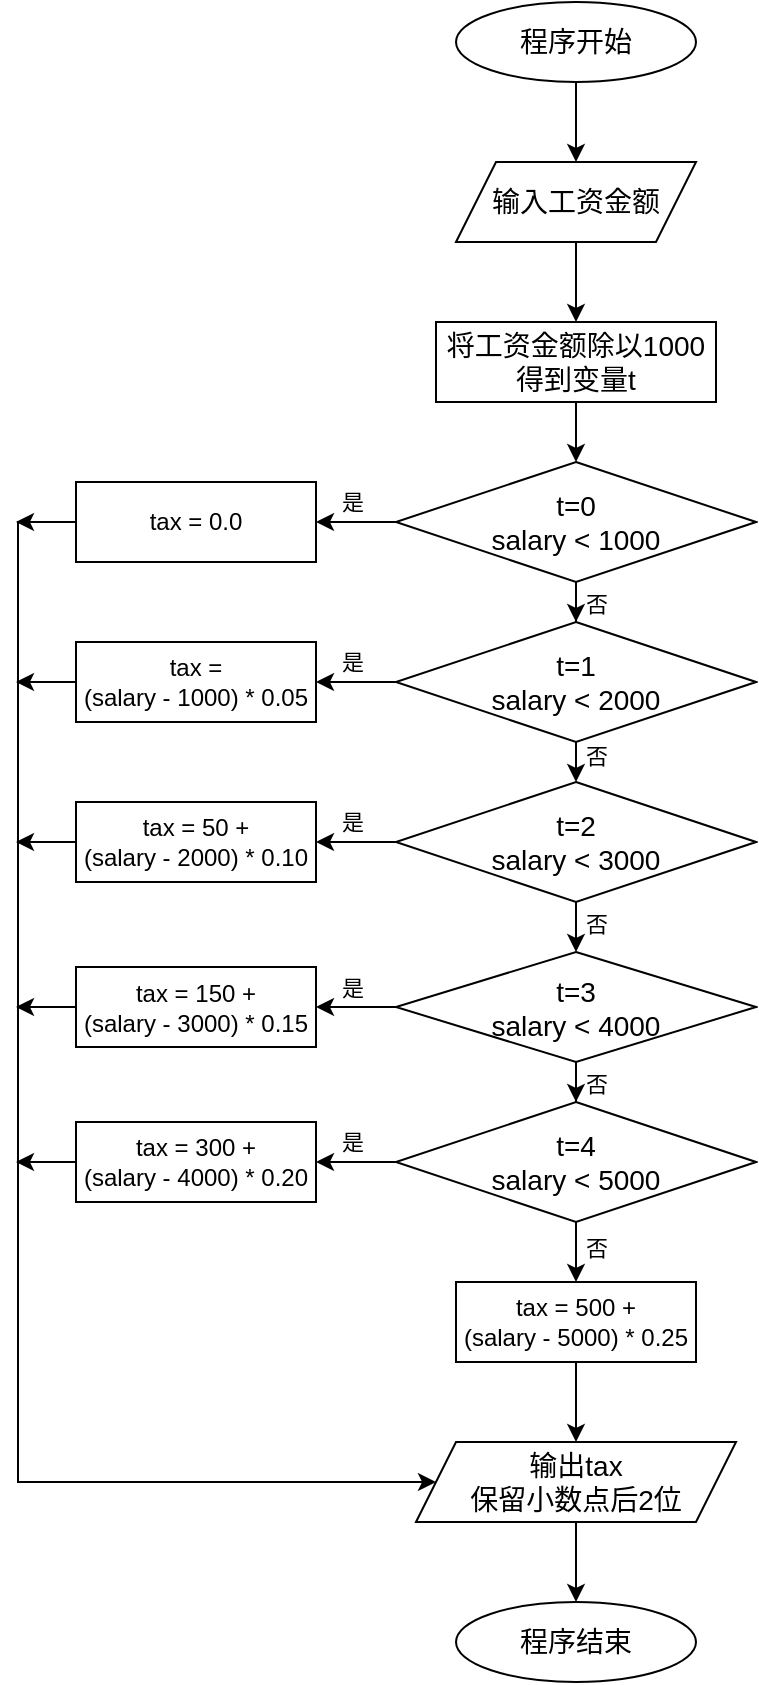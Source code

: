 <mxfile version="24.7.17">
  <diagram name="Page-1" id="WNThJPib1K6qAUUVuiRz">
    <mxGraphModel dx="1100" dy="809" grid="1" gridSize="10" guides="1" tooltips="1" connect="1" arrows="1" fold="1" page="1" pageScale="1" pageWidth="827" pageHeight="1169" math="0" shadow="0">
      <root>
        <mxCell id="0" />
        <mxCell id="1" parent="0" />
        <mxCell id="H6Iv20205hCUPa1VpQTO-1" style="edgeStyle=orthogonalEdgeStyle;rounded=0;orthogonalLoop=1;jettySize=auto;html=1;exitX=0.5;exitY=1;exitDx=0;exitDy=0;entryX=0.5;entryY=0;entryDx=0;entryDy=0;" edge="1" parent="1" source="H6Iv20205hCUPa1VpQTO-2" target="H6Iv20205hCUPa1VpQTO-4">
          <mxGeometry relative="1" as="geometry" />
        </mxCell>
        <mxCell id="H6Iv20205hCUPa1VpQTO-2" value="&lt;font style=&quot;font-size: 14px;&quot;&gt;程序开始&lt;/font&gt;" style="ellipse;whiteSpace=wrap;html=1;" vertex="1" parent="1">
          <mxGeometry x="340" y="80" width="120" height="40" as="geometry" />
        </mxCell>
        <mxCell id="H6Iv20205hCUPa1VpQTO-3" style="edgeStyle=orthogonalEdgeStyle;rounded=0;orthogonalLoop=1;jettySize=auto;html=1;exitX=0.5;exitY=1;exitDx=0;exitDy=0;entryX=0.5;entryY=0;entryDx=0;entryDy=0;" edge="1" parent="1" source="H6Iv20205hCUPa1VpQTO-4">
          <mxGeometry relative="1" as="geometry">
            <mxPoint x="400" y="240" as="targetPoint" />
          </mxGeometry>
        </mxCell>
        <mxCell id="H6Iv20205hCUPa1VpQTO-4" value="&lt;font style=&quot;font-size: 14px;&quot;&gt;输入工资金额&lt;/font&gt;" style="shape=parallelogram;perimeter=parallelogramPerimeter;whiteSpace=wrap;html=1;fixedSize=1;" vertex="1" parent="1">
          <mxGeometry x="340" y="160" width="120" height="40" as="geometry" />
        </mxCell>
        <mxCell id="H6Iv20205hCUPa1VpQTO-64" value="" style="edgeStyle=orthogonalEdgeStyle;rounded=0;orthogonalLoop=1;jettySize=auto;html=1;" edge="1" parent="1" source="H6Iv20205hCUPa1VpQTO-18" target="H6Iv20205hCUPa1VpQTO-63">
          <mxGeometry relative="1" as="geometry" />
        </mxCell>
        <mxCell id="H6Iv20205hCUPa1VpQTO-18" value="输出tax&lt;br&gt;保留小数点后2位" style="shape=parallelogram;perimeter=parallelogramPerimeter;whiteSpace=wrap;html=1;fixedSize=1;align=center;verticalAlign=middle;fontFamily=Helvetica;fontSize=14;fontColor=default;labelBackgroundColor=default;resizable=1;fillColor=none;gradientColor=none;movable=1;rotatable=1;deletable=1;editable=1;locked=0;connectable=1;" vertex="1" parent="1">
          <mxGeometry x="320" y="800" width="160" height="40" as="geometry" />
        </mxCell>
        <mxCell id="H6Iv20205hCUPa1VpQTO-21" value="" style="edgeStyle=orthogonalEdgeStyle;rounded=0;orthogonalLoop=1;jettySize=auto;html=1;" edge="1" parent="1" source="H6Iv20205hCUPa1VpQTO-19" target="H6Iv20205hCUPa1VpQTO-20">
          <mxGeometry relative="1" as="geometry" />
        </mxCell>
        <mxCell id="H6Iv20205hCUPa1VpQTO-19" value="&lt;font style=&quot;font-size: 14px;&quot;&gt;将工资金额除以1000&lt;br&gt;得到变量t&lt;/font&gt;" style="rounded=0;whiteSpace=wrap;html=1;" vertex="1" parent="1">
          <mxGeometry x="330" y="240" width="140" height="40" as="geometry" />
        </mxCell>
        <mxCell id="H6Iv20205hCUPa1VpQTO-30" value="" style="edgeStyle=orthogonalEdgeStyle;rounded=0;orthogonalLoop=1;jettySize=auto;html=1;" edge="1" parent="1" source="H6Iv20205hCUPa1VpQTO-20" target="H6Iv20205hCUPa1VpQTO-22">
          <mxGeometry relative="1" as="geometry" />
        </mxCell>
        <mxCell id="H6Iv20205hCUPa1VpQTO-34" value="否" style="edgeLabel;html=1;align=center;verticalAlign=middle;resizable=0;points=[];" vertex="1" connectable="0" parent="H6Iv20205hCUPa1VpQTO-30">
          <mxGeometry x="0.544" relative="1" as="geometry">
            <mxPoint x="10" y="4" as="offset" />
          </mxGeometry>
        </mxCell>
        <mxCell id="H6Iv20205hCUPa1VpQTO-39" value="" style="edgeStyle=orthogonalEdgeStyle;rounded=0;orthogonalLoop=1;jettySize=auto;html=1;" edge="1" parent="1" source="H6Iv20205hCUPa1VpQTO-20" target="H6Iv20205hCUPa1VpQTO-38">
          <mxGeometry relative="1" as="geometry" />
        </mxCell>
        <mxCell id="H6Iv20205hCUPa1VpQTO-40" value="是" style="edgeLabel;html=1;align=center;verticalAlign=middle;resizable=0;points=[];" vertex="1" connectable="0" parent="H6Iv20205hCUPa1VpQTO-39">
          <mxGeometry x="0.1" y="-1" relative="1" as="geometry">
            <mxPoint y="-9" as="offset" />
          </mxGeometry>
        </mxCell>
        <mxCell id="H6Iv20205hCUPa1VpQTO-20" value="&lt;font style=&quot;font-size: 14px;&quot;&gt;t=0&lt;br&gt;salary &amp;lt; 1000&lt;/font&gt;" style="rhombus;whiteSpace=wrap;html=1;" vertex="1" parent="1">
          <mxGeometry x="310" y="310" width="180" height="60" as="geometry" />
        </mxCell>
        <mxCell id="H6Iv20205hCUPa1VpQTO-32" style="edgeStyle=orthogonalEdgeStyle;rounded=0;orthogonalLoop=1;jettySize=auto;html=1;exitX=0.5;exitY=1;exitDx=0;exitDy=0;entryX=0.5;entryY=0;entryDx=0;entryDy=0;" edge="1" parent="1" source="H6Iv20205hCUPa1VpQTO-22" target="H6Iv20205hCUPa1VpQTO-23">
          <mxGeometry relative="1" as="geometry" />
        </mxCell>
        <mxCell id="H6Iv20205hCUPa1VpQTO-35" value="否" style="edgeLabel;html=1;align=center;verticalAlign=middle;resizable=0;points=[];" vertex="1" connectable="0" parent="H6Iv20205hCUPa1VpQTO-32">
          <mxGeometry x="-0.367" y="1" relative="1" as="geometry">
            <mxPoint x="9" as="offset" />
          </mxGeometry>
        </mxCell>
        <mxCell id="H6Iv20205hCUPa1VpQTO-43" value="" style="edgeStyle=orthogonalEdgeStyle;rounded=0;orthogonalLoop=1;jettySize=auto;html=1;" edge="1" parent="1" source="H6Iv20205hCUPa1VpQTO-22" target="H6Iv20205hCUPa1VpQTO-42">
          <mxGeometry relative="1" as="geometry" />
        </mxCell>
        <mxCell id="H6Iv20205hCUPa1VpQTO-22" value="&lt;font style=&quot;font-size: 14px;&quot;&gt;t=1&lt;br&gt;salary &amp;lt; 2000&lt;/font&gt;" style="rhombus;whiteSpace=wrap;html=1;" vertex="1" parent="1">
          <mxGeometry x="310" y="390" width="180" height="60" as="geometry" />
        </mxCell>
        <mxCell id="H6Iv20205hCUPa1VpQTO-33" style="edgeStyle=orthogonalEdgeStyle;rounded=0;orthogonalLoop=1;jettySize=auto;html=1;exitX=0.5;exitY=1;exitDx=0;exitDy=0;entryX=0.5;entryY=0;entryDx=0;entryDy=0;" edge="1" parent="1" source="H6Iv20205hCUPa1VpQTO-23" target="H6Iv20205hCUPa1VpQTO-24">
          <mxGeometry relative="1" as="geometry" />
        </mxCell>
        <mxCell id="H6Iv20205hCUPa1VpQTO-36" value="否" style="edgeLabel;html=1;align=center;verticalAlign=middle;resizable=0;points=[];" vertex="1" connectable="0" parent="H6Iv20205hCUPa1VpQTO-33">
          <mxGeometry x="-0.413" y="-4" relative="1" as="geometry">
            <mxPoint x="14" y="3" as="offset" />
          </mxGeometry>
        </mxCell>
        <mxCell id="H6Iv20205hCUPa1VpQTO-50" value="" style="edgeStyle=orthogonalEdgeStyle;rounded=0;orthogonalLoop=1;jettySize=auto;html=1;" edge="1" parent="1" source="H6Iv20205hCUPa1VpQTO-23" target="H6Iv20205hCUPa1VpQTO-45">
          <mxGeometry relative="1" as="geometry" />
        </mxCell>
        <mxCell id="H6Iv20205hCUPa1VpQTO-23" value="&lt;font style=&quot;font-size: 14px;&quot;&gt;t=2&lt;br&gt;salary &amp;lt; 3000&lt;/font&gt;" style="rhombus;whiteSpace=wrap;html=1;" vertex="1" parent="1">
          <mxGeometry x="310" y="470" width="180" height="60" as="geometry" />
        </mxCell>
        <mxCell id="H6Iv20205hCUPa1VpQTO-29" value="" style="edgeStyle=orthogonalEdgeStyle;rounded=0;orthogonalLoop=1;jettySize=auto;html=1;" edge="1" parent="1" source="H6Iv20205hCUPa1VpQTO-24" target="H6Iv20205hCUPa1VpQTO-25">
          <mxGeometry relative="1" as="geometry" />
        </mxCell>
        <mxCell id="H6Iv20205hCUPa1VpQTO-37" value="否" style="edgeLabel;html=1;align=center;verticalAlign=middle;resizable=0;points=[];" vertex="1" connectable="0" parent="H6Iv20205hCUPa1VpQTO-29">
          <mxGeometry x="0.711" y="-1" relative="1" as="geometry">
            <mxPoint x="11" y="-1" as="offset" />
          </mxGeometry>
        </mxCell>
        <mxCell id="H6Iv20205hCUPa1VpQTO-51" value="" style="edgeStyle=orthogonalEdgeStyle;rounded=0;orthogonalLoop=1;jettySize=auto;html=1;" edge="1" parent="1" source="H6Iv20205hCUPa1VpQTO-24" target="H6Iv20205hCUPa1VpQTO-47">
          <mxGeometry relative="1" as="geometry" />
        </mxCell>
        <mxCell id="H6Iv20205hCUPa1VpQTO-24" value="&lt;font style=&quot;font-size: 14px;&quot;&gt;t=3&lt;br&gt;salary &amp;lt; 4000&lt;/font&gt;" style="rhombus;whiteSpace=wrap;html=1;" vertex="1" parent="1">
          <mxGeometry x="310" y="555" width="180" height="55" as="geometry" />
        </mxCell>
        <mxCell id="H6Iv20205hCUPa1VpQTO-52" value="" style="edgeStyle=orthogonalEdgeStyle;rounded=0;orthogonalLoop=1;jettySize=auto;html=1;" edge="1" parent="1" source="H6Iv20205hCUPa1VpQTO-25" target="H6Iv20205hCUPa1VpQTO-49">
          <mxGeometry relative="1" as="geometry" />
        </mxCell>
        <mxCell id="H6Iv20205hCUPa1VpQTO-54" value="" style="edgeStyle=orthogonalEdgeStyle;rounded=0;orthogonalLoop=1;jettySize=auto;html=1;" edge="1" parent="1" source="H6Iv20205hCUPa1VpQTO-25" target="H6Iv20205hCUPa1VpQTO-53">
          <mxGeometry relative="1" as="geometry" />
        </mxCell>
        <mxCell id="H6Iv20205hCUPa1VpQTO-55" value="否" style="edgeLabel;html=1;align=center;verticalAlign=middle;resizable=0;points=[];" vertex="1" connectable="0" parent="H6Iv20205hCUPa1VpQTO-54">
          <mxGeometry x="0.293" relative="1" as="geometry">
            <mxPoint x="10" as="offset" />
          </mxGeometry>
        </mxCell>
        <mxCell id="H6Iv20205hCUPa1VpQTO-25" value="&lt;font style=&quot;font-size: 14px;&quot;&gt;t=4&lt;br&gt;salary &amp;lt; 5000&lt;/font&gt;" style="rhombus;whiteSpace=wrap;html=1;" vertex="1" parent="1">
          <mxGeometry x="310" y="630" width="180" height="60" as="geometry" />
        </mxCell>
        <mxCell id="H6Iv20205hCUPa1VpQTO-57" style="edgeStyle=orthogonalEdgeStyle;rounded=0;orthogonalLoop=1;jettySize=auto;html=1;exitX=0;exitY=0.5;exitDx=0;exitDy=0;entryX=0;entryY=0.5;entryDx=0;entryDy=0;" edge="1" parent="1" source="H6Iv20205hCUPa1VpQTO-38" target="H6Iv20205hCUPa1VpQTO-18">
          <mxGeometry relative="1" as="geometry">
            <mxPoint x="120" y="820" as="targetPoint" />
            <Array as="points">
              <mxPoint x="121" y="340" />
              <mxPoint x="121" y="820" />
            </Array>
          </mxGeometry>
        </mxCell>
        <mxCell id="H6Iv20205hCUPa1VpQTO-62" style="edgeStyle=orthogonalEdgeStyle;rounded=0;orthogonalLoop=1;jettySize=auto;html=1;exitX=0;exitY=0.5;exitDx=0;exitDy=0;" edge="1" parent="1" source="H6Iv20205hCUPa1VpQTO-38">
          <mxGeometry relative="1" as="geometry">
            <mxPoint x="120" y="340" as="targetPoint" />
          </mxGeometry>
        </mxCell>
        <mxCell id="H6Iv20205hCUPa1VpQTO-38" value="tax = 0.0" style="rounded=0;whiteSpace=wrap;html=1;" vertex="1" parent="1">
          <mxGeometry x="150" y="320" width="120" height="40" as="geometry" />
        </mxCell>
        <mxCell id="H6Iv20205hCUPa1VpQTO-41" value="是" style="edgeLabel;html=1;align=center;verticalAlign=middle;resizable=0;points=[];" vertex="1" connectable="0" parent="1">
          <mxGeometry x="288" y="410" as="geometry" />
        </mxCell>
        <mxCell id="H6Iv20205hCUPa1VpQTO-58" style="edgeStyle=orthogonalEdgeStyle;rounded=0;orthogonalLoop=1;jettySize=auto;html=1;exitX=0;exitY=0.5;exitDx=0;exitDy=0;" edge="1" parent="1" source="H6Iv20205hCUPa1VpQTO-42">
          <mxGeometry relative="1" as="geometry">
            <mxPoint x="120" y="420" as="targetPoint" />
          </mxGeometry>
        </mxCell>
        <mxCell id="H6Iv20205hCUPa1VpQTO-42" value="tax = &lt;br&gt;(salary - 1000) * 0.05" style="rounded=0;whiteSpace=wrap;html=1;" vertex="1" parent="1">
          <mxGeometry x="150" y="400" width="120" height="40" as="geometry" />
        </mxCell>
        <mxCell id="H6Iv20205hCUPa1VpQTO-44" value="是" style="edgeLabel;html=1;align=center;verticalAlign=middle;resizable=0;points=[];" vertex="1" connectable="0" parent="1">
          <mxGeometry x="288" y="490" as="geometry" />
        </mxCell>
        <mxCell id="H6Iv20205hCUPa1VpQTO-59" style="edgeStyle=orthogonalEdgeStyle;rounded=0;orthogonalLoop=1;jettySize=auto;html=1;exitX=0;exitY=0.5;exitDx=0;exitDy=0;" edge="1" parent="1" source="H6Iv20205hCUPa1VpQTO-45">
          <mxGeometry relative="1" as="geometry">
            <mxPoint x="120" y="500" as="targetPoint" />
          </mxGeometry>
        </mxCell>
        <mxCell id="H6Iv20205hCUPa1VpQTO-45" value="tax = 50 + &lt;br&gt;(salary - 2000) * 0.10" style="rounded=0;whiteSpace=wrap;html=1;" vertex="1" parent="1">
          <mxGeometry x="150" y="480" width="120" height="40" as="geometry" />
        </mxCell>
        <mxCell id="H6Iv20205hCUPa1VpQTO-46" value="是" style="edgeLabel;html=1;align=center;verticalAlign=middle;resizable=0;points=[];" vertex="1" connectable="0" parent="1">
          <mxGeometry x="288" y="572.5" as="geometry" />
        </mxCell>
        <mxCell id="H6Iv20205hCUPa1VpQTO-60" style="edgeStyle=orthogonalEdgeStyle;rounded=0;orthogonalLoop=1;jettySize=auto;html=1;exitX=0;exitY=0.5;exitDx=0;exitDy=0;" edge="1" parent="1" source="H6Iv20205hCUPa1VpQTO-47">
          <mxGeometry relative="1" as="geometry">
            <mxPoint x="120" y="583" as="targetPoint" />
          </mxGeometry>
        </mxCell>
        <mxCell id="H6Iv20205hCUPa1VpQTO-47" value="tax = 150 + &lt;br&gt;(salary - 3000) * 0.15" style="rounded=0;whiteSpace=wrap;html=1;" vertex="1" parent="1">
          <mxGeometry x="150" y="562.5" width="120" height="40" as="geometry" />
        </mxCell>
        <mxCell id="H6Iv20205hCUPa1VpQTO-48" value="是" style="edgeLabel;html=1;align=center;verticalAlign=middle;resizable=0;points=[];" vertex="1" connectable="0" parent="1">
          <mxGeometry x="288" y="650" as="geometry" />
        </mxCell>
        <mxCell id="H6Iv20205hCUPa1VpQTO-61" style="edgeStyle=orthogonalEdgeStyle;rounded=0;orthogonalLoop=1;jettySize=auto;html=1;exitX=0;exitY=0.5;exitDx=0;exitDy=0;" edge="1" parent="1" source="H6Iv20205hCUPa1VpQTO-49">
          <mxGeometry relative="1" as="geometry">
            <mxPoint x="120" y="660" as="targetPoint" />
          </mxGeometry>
        </mxCell>
        <mxCell id="H6Iv20205hCUPa1VpQTO-49" value="tax = 300 + &lt;br&gt;(salary - 4000) * 0.20" style="rounded=0;whiteSpace=wrap;html=1;" vertex="1" parent="1">
          <mxGeometry x="150" y="640" width="120" height="40" as="geometry" />
        </mxCell>
        <mxCell id="H6Iv20205hCUPa1VpQTO-56" value="" style="edgeStyle=orthogonalEdgeStyle;rounded=0;orthogonalLoop=1;jettySize=auto;html=1;" edge="1" parent="1" source="H6Iv20205hCUPa1VpQTO-53" target="H6Iv20205hCUPa1VpQTO-18">
          <mxGeometry relative="1" as="geometry" />
        </mxCell>
        <mxCell id="H6Iv20205hCUPa1VpQTO-53" value="tax = 500 + &lt;br&gt;(salary - 5000) * 0.25" style="rounded=0;whiteSpace=wrap;html=1;" vertex="1" parent="1">
          <mxGeometry x="340" y="720" width="120" height="40" as="geometry" />
        </mxCell>
        <mxCell id="H6Iv20205hCUPa1VpQTO-63" value="&lt;font style=&quot;font-size: 14px;&quot;&gt;程序结束&lt;/font&gt;" style="ellipse;whiteSpace=wrap;html=1;" vertex="1" parent="1">
          <mxGeometry x="340" y="880" width="120" height="40" as="geometry" />
        </mxCell>
      </root>
    </mxGraphModel>
  </diagram>
</mxfile>
